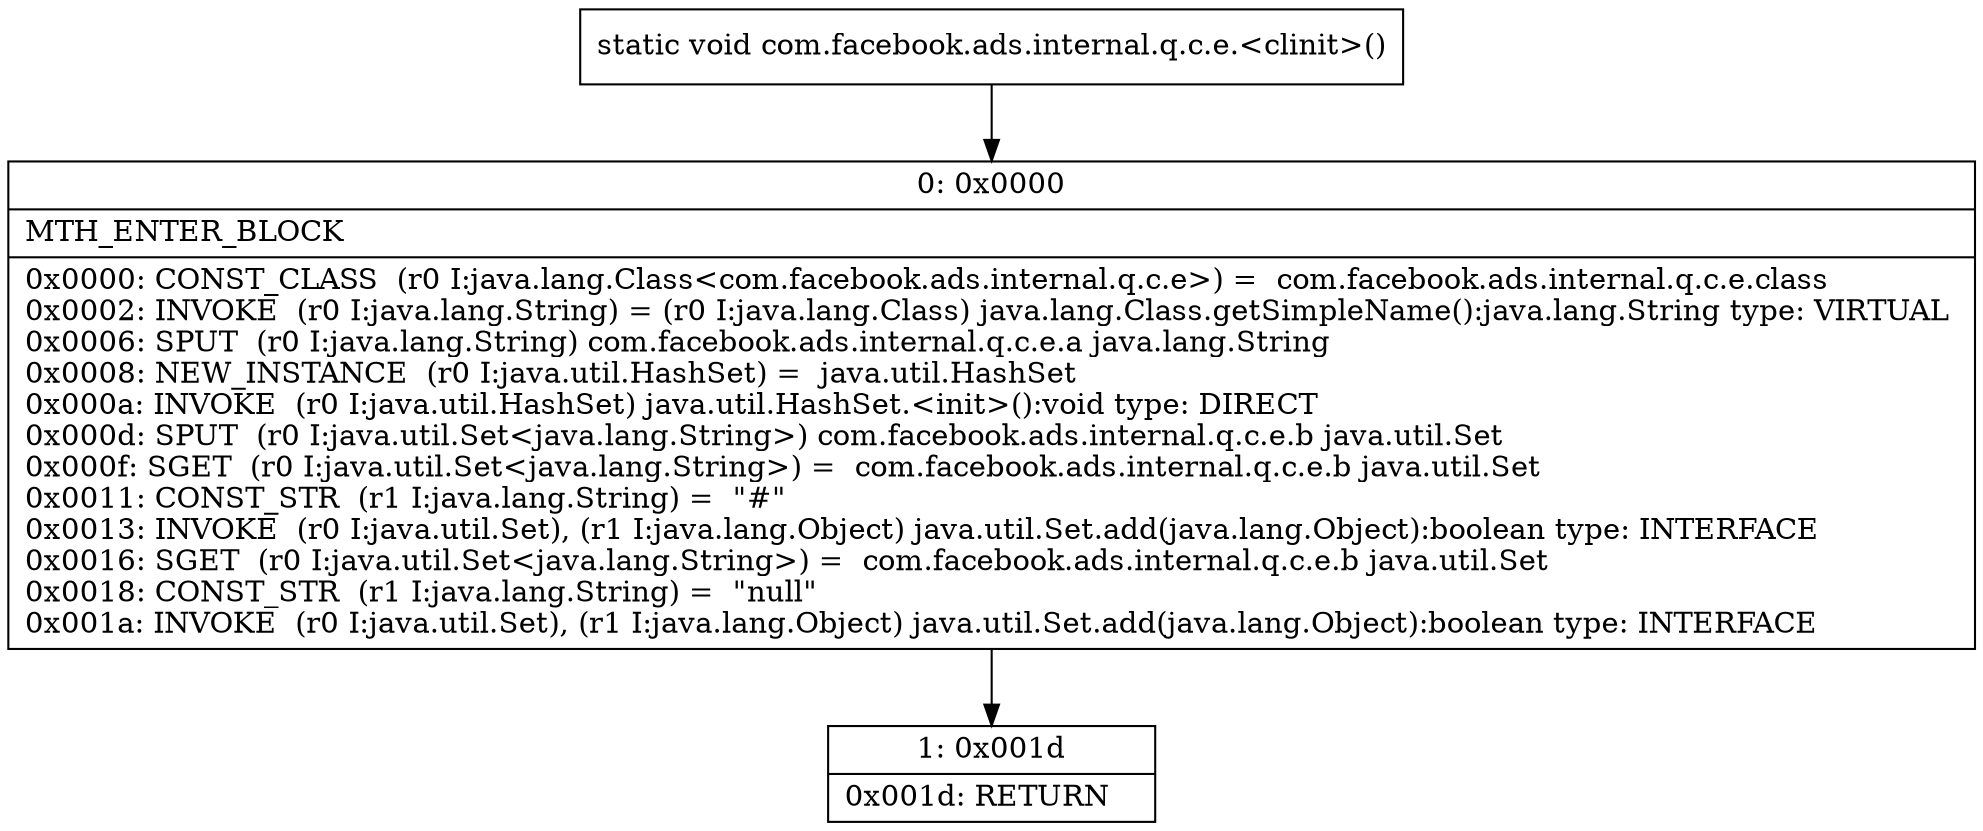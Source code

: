 digraph "CFG forcom.facebook.ads.internal.q.c.e.\<clinit\>()V" {
Node_0 [shape=record,label="{0\:\ 0x0000|MTH_ENTER_BLOCK\l|0x0000: CONST_CLASS  (r0 I:java.lang.Class\<com.facebook.ads.internal.q.c.e\>) =  com.facebook.ads.internal.q.c.e.class \l0x0002: INVOKE  (r0 I:java.lang.String) = (r0 I:java.lang.Class) java.lang.Class.getSimpleName():java.lang.String type: VIRTUAL \l0x0006: SPUT  (r0 I:java.lang.String) com.facebook.ads.internal.q.c.e.a java.lang.String \l0x0008: NEW_INSTANCE  (r0 I:java.util.HashSet) =  java.util.HashSet \l0x000a: INVOKE  (r0 I:java.util.HashSet) java.util.HashSet.\<init\>():void type: DIRECT \l0x000d: SPUT  (r0 I:java.util.Set\<java.lang.String\>) com.facebook.ads.internal.q.c.e.b java.util.Set \l0x000f: SGET  (r0 I:java.util.Set\<java.lang.String\>) =  com.facebook.ads.internal.q.c.e.b java.util.Set \l0x0011: CONST_STR  (r1 I:java.lang.String) =  \"#\" \l0x0013: INVOKE  (r0 I:java.util.Set), (r1 I:java.lang.Object) java.util.Set.add(java.lang.Object):boolean type: INTERFACE \l0x0016: SGET  (r0 I:java.util.Set\<java.lang.String\>) =  com.facebook.ads.internal.q.c.e.b java.util.Set \l0x0018: CONST_STR  (r1 I:java.lang.String) =  \"null\" \l0x001a: INVOKE  (r0 I:java.util.Set), (r1 I:java.lang.Object) java.util.Set.add(java.lang.Object):boolean type: INTERFACE \l}"];
Node_1 [shape=record,label="{1\:\ 0x001d|0x001d: RETURN   \l}"];
MethodNode[shape=record,label="{static void com.facebook.ads.internal.q.c.e.\<clinit\>() }"];
MethodNode -> Node_0;
Node_0 -> Node_1;
}

